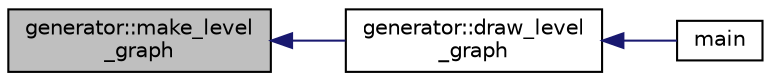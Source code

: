 digraph "generator::make_level_graph"
{
  edge [fontname="Helvetica",fontsize="10",labelfontname="Helvetica",labelfontsize="10"];
  node [fontname="Helvetica",fontsize="10",shape=record];
  rankdir="LR";
  Node13853 [label="generator::make_level\l_graph",height=0.2,width=0.4,color="black", fillcolor="grey75", style="filled", fontcolor="black"];
  Node13853 -> Node13854 [dir="back",color="midnightblue",fontsize="10",style="solid",fontname="Helvetica"];
  Node13854 [label="generator::draw_level\l_graph",height=0.2,width=0.4,color="black", fillcolor="white", style="filled",URL="$d7/d73/classgenerator.html#a6bbc7b7aafea55ff8e202efc43ab263c"];
  Node13854 -> Node13855 [dir="back",color="midnightblue",fontsize="10",style="solid",fontname="Helvetica"];
  Node13855 [label="main",height=0.2,width=0.4,color="black", fillcolor="white", style="filled",URL="$de/d2d/graph_2graph_8_c.html#a217dbf8b442f20279ea00b898af96f52"];
}
